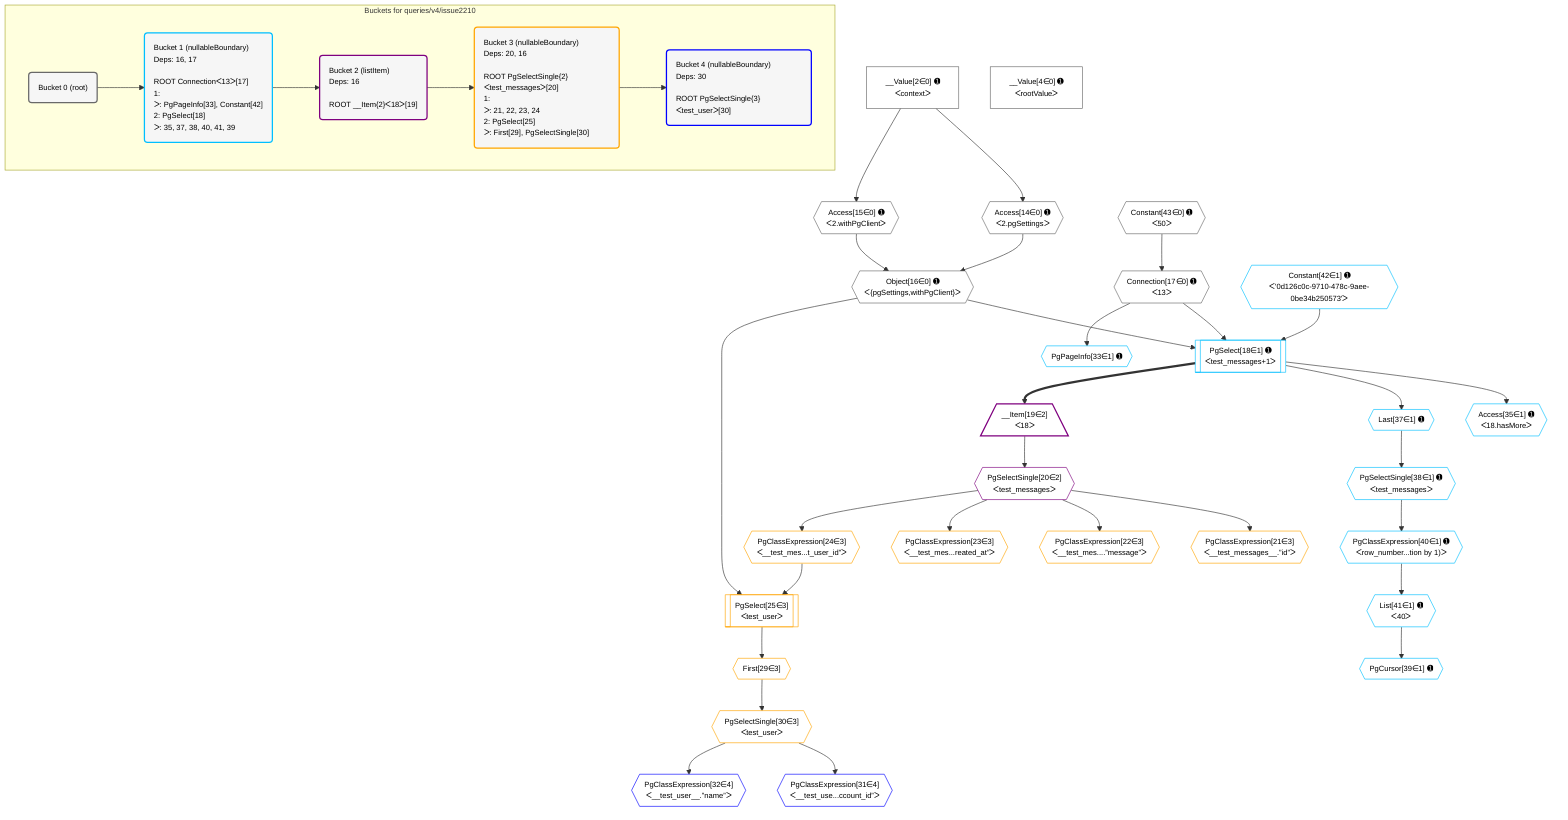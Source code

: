%%{init: {'themeVariables': { 'fontSize': '12px'}}}%%
graph TD
    classDef path fill:#eee,stroke:#000,color:#000
    classDef plan fill:#fff,stroke-width:1px,color:#000
    classDef itemplan fill:#fff,stroke-width:2px,color:#000
    classDef unbatchedplan fill:#dff,stroke-width:1px,color:#000
    classDef sideeffectplan fill:#fcc,stroke-width:2px,color:#000
    classDef bucket fill:#f6f6f6,color:#000,stroke-width:2px,text-align:left


    %% plan dependencies
    Object16{{"Object[16∈0] ➊<br />ᐸ{pgSettings,withPgClient}ᐳ"}}:::plan
    Access14{{"Access[14∈0] ➊<br />ᐸ2.pgSettingsᐳ"}}:::plan
    Access15{{"Access[15∈0] ➊<br />ᐸ2.withPgClientᐳ"}}:::plan
    Access14 & Access15 --> Object16
    __Value2["__Value[2∈0] ➊<br />ᐸcontextᐳ"]:::plan
    __Value2 --> Access14
    __Value2 --> Access15
    Connection17{{"Connection[17∈0] ➊<br />ᐸ13ᐳ"}}:::plan
    Constant43{{"Constant[43∈0] ➊<br />ᐸ50ᐳ"}}:::plan
    Constant43 --> Connection17
    __Value4["__Value[4∈0] ➊<br />ᐸrootValueᐳ"]:::plan
    PgSelect18[["PgSelect[18∈1] ➊<br />ᐸtest_messages+1ᐳ"]]:::plan
    Constant42{{"Constant[42∈1] ➊<br />ᐸ'0d126c0c-9710-478c-9aee-0be34b250573'ᐳ"}}:::plan
    Object16 & Constant42 & Connection17 --> PgSelect18
    PgPageInfo33{{"PgPageInfo[33∈1] ➊"}}:::plan
    Connection17 --> PgPageInfo33
    Access35{{"Access[35∈1] ➊<br />ᐸ18.hasMoreᐳ"}}:::plan
    PgSelect18 --> Access35
    Last37{{"Last[37∈1] ➊"}}:::plan
    PgSelect18 --> Last37
    PgSelectSingle38{{"PgSelectSingle[38∈1] ➊<br />ᐸtest_messagesᐳ"}}:::plan
    Last37 --> PgSelectSingle38
    PgCursor39{{"PgCursor[39∈1] ➊"}}:::plan
    List41{{"List[41∈1] ➊<br />ᐸ40ᐳ"}}:::plan
    List41 --> PgCursor39
    PgClassExpression40{{"PgClassExpression[40∈1] ➊<br />ᐸrow_number...tion by 1)ᐳ"}}:::plan
    PgSelectSingle38 --> PgClassExpression40
    PgClassExpression40 --> List41
    __Item19[/"__Item[19∈2]<br />ᐸ18ᐳ"\]:::itemplan
    PgSelect18 ==> __Item19
    PgSelectSingle20{{"PgSelectSingle[20∈2]<br />ᐸtest_messagesᐳ"}}:::plan
    __Item19 --> PgSelectSingle20
    PgSelect25[["PgSelect[25∈3]<br />ᐸtest_userᐳ"]]:::plan
    PgClassExpression24{{"PgClassExpression[24∈3]<br />ᐸ__test_mes...t_user_id”ᐳ"}}:::plan
    Object16 & PgClassExpression24 --> PgSelect25
    PgClassExpression21{{"PgClassExpression[21∈3]<br />ᐸ__test_messages__.”id”ᐳ"}}:::plan
    PgSelectSingle20 --> PgClassExpression21
    PgClassExpression22{{"PgClassExpression[22∈3]<br />ᐸ__test_mes....”message”ᐳ"}}:::plan
    PgSelectSingle20 --> PgClassExpression22
    PgClassExpression23{{"PgClassExpression[23∈3]<br />ᐸ__test_mes...reated_at”ᐳ"}}:::plan
    PgSelectSingle20 --> PgClassExpression23
    PgSelectSingle20 --> PgClassExpression24
    First29{{"First[29∈3]"}}:::plan
    PgSelect25 --> First29
    PgSelectSingle30{{"PgSelectSingle[30∈3]<br />ᐸtest_userᐳ"}}:::plan
    First29 --> PgSelectSingle30
    PgClassExpression31{{"PgClassExpression[31∈4]<br />ᐸ__test_use...ccount_id”ᐳ"}}:::plan
    PgSelectSingle30 --> PgClassExpression31
    PgClassExpression32{{"PgClassExpression[32∈4]<br />ᐸ__test_user__.”name”ᐳ"}}:::plan
    PgSelectSingle30 --> PgClassExpression32

    %% define steps

    subgraph "Buckets for queries/v4/issue2210"
    Bucket0("Bucket 0 (root)"):::bucket
    classDef bucket0 stroke:#696969
    class Bucket0,__Value2,__Value4,Access14,Access15,Object16,Connection17,Constant43 bucket0
    Bucket1("Bucket 1 (nullableBoundary)<br />Deps: 16, 17<br /><br />ROOT Connectionᐸ13ᐳ[17]<br />1: <br />ᐳ: PgPageInfo[33], Constant[42]<br />2: PgSelect[18]<br />ᐳ: 35, 37, 38, 40, 41, 39"):::bucket
    classDef bucket1 stroke:#00bfff
    class Bucket1,PgSelect18,PgPageInfo33,Access35,Last37,PgSelectSingle38,PgCursor39,PgClassExpression40,List41,Constant42 bucket1
    Bucket2("Bucket 2 (listItem)<br />Deps: 16<br /><br />ROOT __Item{2}ᐸ18ᐳ[19]"):::bucket
    classDef bucket2 stroke:#7f007f
    class Bucket2,__Item19,PgSelectSingle20 bucket2
    Bucket3("Bucket 3 (nullableBoundary)<br />Deps: 20, 16<br /><br />ROOT PgSelectSingle{2}ᐸtest_messagesᐳ[20]<br />1: <br />ᐳ: 21, 22, 23, 24<br />2: PgSelect[25]<br />ᐳ: First[29], PgSelectSingle[30]"):::bucket
    classDef bucket3 stroke:#ffa500
    class Bucket3,PgClassExpression21,PgClassExpression22,PgClassExpression23,PgClassExpression24,PgSelect25,First29,PgSelectSingle30 bucket3
    Bucket4("Bucket 4 (nullableBoundary)<br />Deps: 30<br /><br />ROOT PgSelectSingle{3}ᐸtest_userᐳ[30]"):::bucket
    classDef bucket4 stroke:#0000ff
    class Bucket4,PgClassExpression31,PgClassExpression32 bucket4
    Bucket0 --> Bucket1
    Bucket1 --> Bucket2
    Bucket2 --> Bucket3
    Bucket3 --> Bucket4
    end